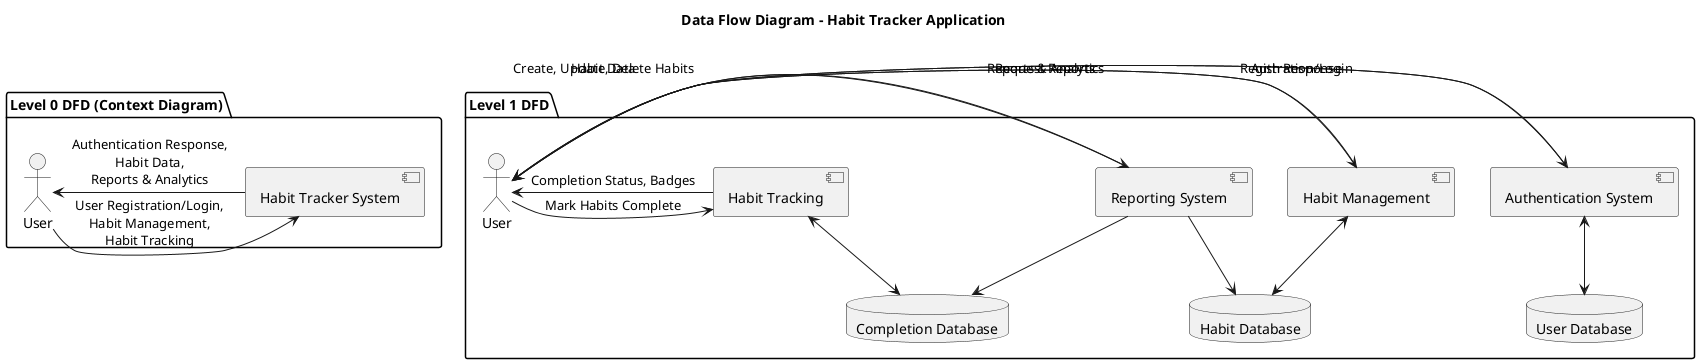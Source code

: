 @startuml Data Flow Diagram

title Data Flow Diagram - Habit Tracker Application

' Level 0 DFD (Context Diagram)
package "Level 0 DFD (Context Diagram)" {
  actor User as user0
  component "Habit Tracker System" as system0
  
  user0 -right-> system0 : User Registration/Login,\nHabit Management,\nHabit Tracking
  system0 -left-> user0 : Authentication Response,\nHabit Data,\nReports & Analytics
}

' Level 1 DFD
package "Level 1 DFD" {
  actor User as user1
  
  component "Authentication System" as auth
  component "Habit Management" as habitMgmt
  component "Habit Tracking" as habitTrack
  component "Reporting System" as reporting
  
  database "User Database" as userDB
  database "Habit Database" as habitDB
  database "Completion Database" as completionDB
  
  ' User to Authentication System
  user1 -right-> auth : Registration/Login
  auth -left-> user1 : Auth Response
  auth <--> userDB
  
  ' User to Habit Management
  user1 -right-> habitMgmt : Create, Update, Delete Habits
  habitMgmt -left-> user1 : Habit Data
  habitMgmt <--> habitDB
  
  ' User to Habit Tracking
  user1 -right-> habitTrack : Mark Habits Complete
  habitTrack -left-> user1 : Completion Status, Badges
  habitTrack <--> completionDB
  
  ' User to Reporting System
  user1 -right-> reporting : Request Reports
  reporting -left-> user1 : Reports & Analytics
  reporting --> habitDB
  reporting --> completionDB
}

@enduml